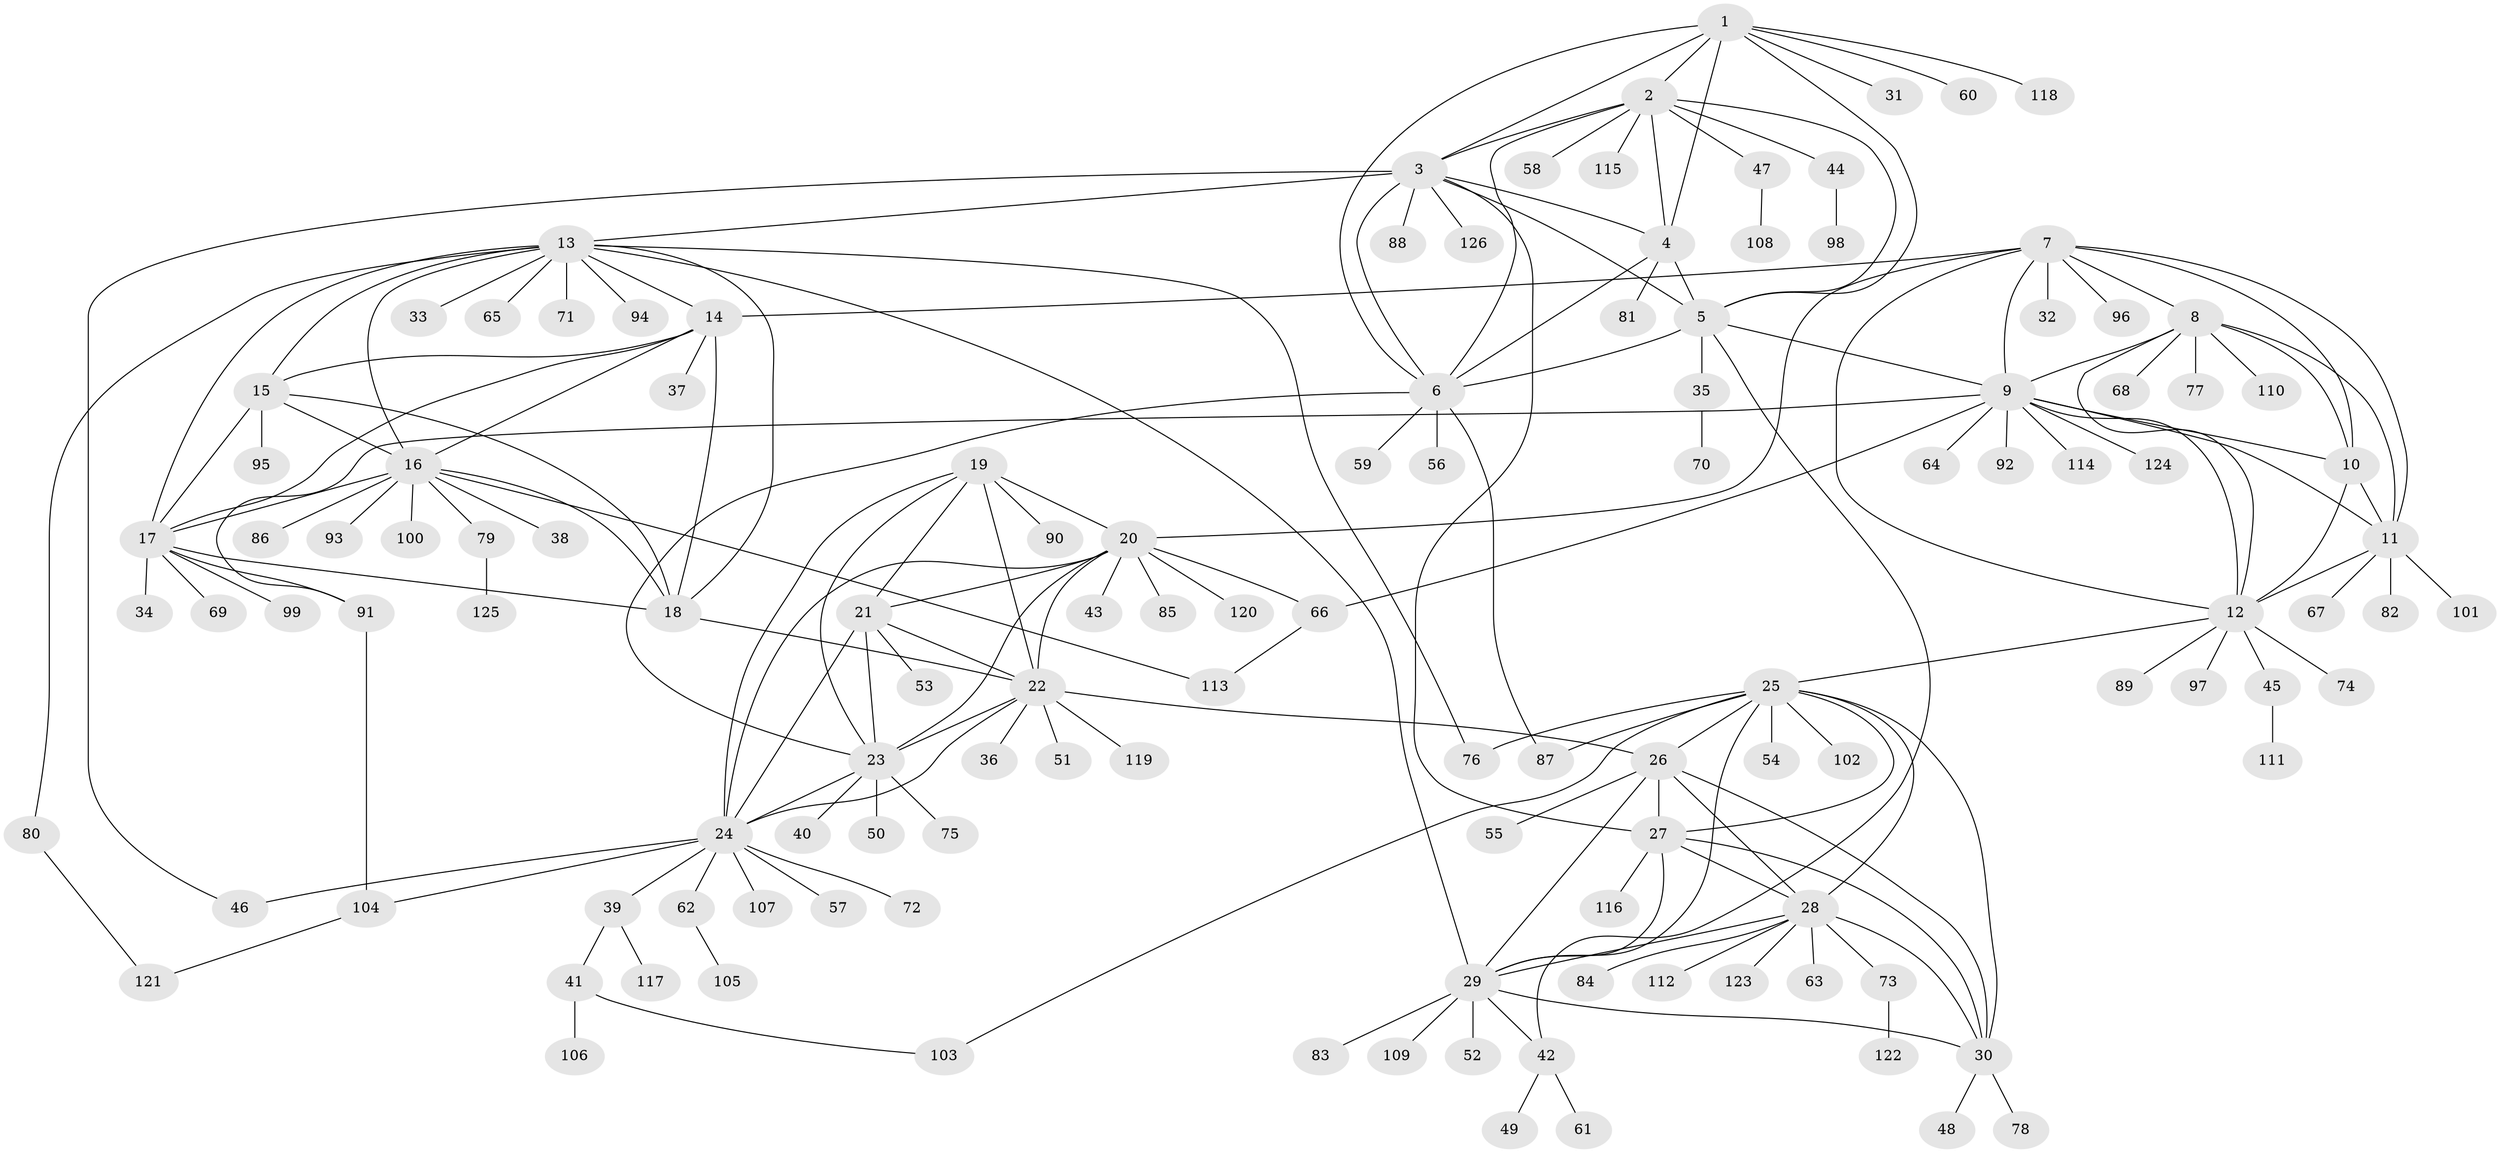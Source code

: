 // coarse degree distribution, {5: 0.015873015873015872, 4: 0.031746031746031744, 7: 0.015873015873015872, 3: 0.031746031746031744, 1: 0.8571428571428571, 11: 0.015873015873015872, 22: 0.015873015873015872, 17: 0.015873015873015872}
// Generated by graph-tools (version 1.1) at 2025/57/03/04/25 21:57:36]
// undirected, 126 vertices, 191 edges
graph export_dot {
graph [start="1"]
  node [color=gray90,style=filled];
  1;
  2;
  3;
  4;
  5;
  6;
  7;
  8;
  9;
  10;
  11;
  12;
  13;
  14;
  15;
  16;
  17;
  18;
  19;
  20;
  21;
  22;
  23;
  24;
  25;
  26;
  27;
  28;
  29;
  30;
  31;
  32;
  33;
  34;
  35;
  36;
  37;
  38;
  39;
  40;
  41;
  42;
  43;
  44;
  45;
  46;
  47;
  48;
  49;
  50;
  51;
  52;
  53;
  54;
  55;
  56;
  57;
  58;
  59;
  60;
  61;
  62;
  63;
  64;
  65;
  66;
  67;
  68;
  69;
  70;
  71;
  72;
  73;
  74;
  75;
  76;
  77;
  78;
  79;
  80;
  81;
  82;
  83;
  84;
  85;
  86;
  87;
  88;
  89;
  90;
  91;
  92;
  93;
  94;
  95;
  96;
  97;
  98;
  99;
  100;
  101;
  102;
  103;
  104;
  105;
  106;
  107;
  108;
  109;
  110;
  111;
  112;
  113;
  114;
  115;
  116;
  117;
  118;
  119;
  120;
  121;
  122;
  123;
  124;
  125;
  126;
  1 -- 2;
  1 -- 3;
  1 -- 4;
  1 -- 5;
  1 -- 6;
  1 -- 31;
  1 -- 60;
  1 -- 118;
  2 -- 3;
  2 -- 4;
  2 -- 5;
  2 -- 6;
  2 -- 44;
  2 -- 47;
  2 -- 58;
  2 -- 115;
  3 -- 4;
  3 -- 5;
  3 -- 6;
  3 -- 13;
  3 -- 27;
  3 -- 46;
  3 -- 88;
  3 -- 126;
  4 -- 5;
  4 -- 6;
  4 -- 81;
  5 -- 6;
  5 -- 9;
  5 -- 35;
  5 -- 42;
  6 -- 23;
  6 -- 56;
  6 -- 59;
  6 -- 87;
  7 -- 8;
  7 -- 9;
  7 -- 10;
  7 -- 11;
  7 -- 12;
  7 -- 14;
  7 -- 20;
  7 -- 32;
  7 -- 96;
  8 -- 9;
  8 -- 10;
  8 -- 11;
  8 -- 12;
  8 -- 68;
  8 -- 77;
  8 -- 110;
  9 -- 10;
  9 -- 11;
  9 -- 12;
  9 -- 64;
  9 -- 66;
  9 -- 91;
  9 -- 92;
  9 -- 114;
  9 -- 124;
  10 -- 11;
  10 -- 12;
  11 -- 12;
  11 -- 67;
  11 -- 82;
  11 -- 101;
  12 -- 25;
  12 -- 45;
  12 -- 74;
  12 -- 89;
  12 -- 97;
  13 -- 14;
  13 -- 15;
  13 -- 16;
  13 -- 17;
  13 -- 18;
  13 -- 29;
  13 -- 33;
  13 -- 65;
  13 -- 71;
  13 -- 76;
  13 -- 80;
  13 -- 94;
  14 -- 15;
  14 -- 16;
  14 -- 17;
  14 -- 18;
  14 -- 37;
  15 -- 16;
  15 -- 17;
  15 -- 18;
  15 -- 95;
  16 -- 17;
  16 -- 18;
  16 -- 38;
  16 -- 79;
  16 -- 86;
  16 -- 93;
  16 -- 100;
  16 -- 113;
  17 -- 18;
  17 -- 34;
  17 -- 69;
  17 -- 91;
  17 -- 99;
  18 -- 22;
  19 -- 20;
  19 -- 21;
  19 -- 22;
  19 -- 23;
  19 -- 24;
  19 -- 90;
  20 -- 21;
  20 -- 22;
  20 -- 23;
  20 -- 24;
  20 -- 43;
  20 -- 66;
  20 -- 85;
  20 -- 120;
  21 -- 22;
  21 -- 23;
  21 -- 24;
  21 -- 53;
  22 -- 23;
  22 -- 24;
  22 -- 26;
  22 -- 36;
  22 -- 51;
  22 -- 119;
  23 -- 24;
  23 -- 40;
  23 -- 50;
  23 -- 75;
  24 -- 39;
  24 -- 46;
  24 -- 57;
  24 -- 62;
  24 -- 72;
  24 -- 104;
  24 -- 107;
  25 -- 26;
  25 -- 27;
  25 -- 28;
  25 -- 29;
  25 -- 30;
  25 -- 54;
  25 -- 76;
  25 -- 87;
  25 -- 102;
  25 -- 103;
  26 -- 27;
  26 -- 28;
  26 -- 29;
  26 -- 30;
  26 -- 55;
  27 -- 28;
  27 -- 29;
  27 -- 30;
  27 -- 116;
  28 -- 29;
  28 -- 30;
  28 -- 63;
  28 -- 73;
  28 -- 84;
  28 -- 112;
  28 -- 123;
  29 -- 30;
  29 -- 42;
  29 -- 52;
  29 -- 83;
  29 -- 109;
  30 -- 48;
  30 -- 78;
  35 -- 70;
  39 -- 41;
  39 -- 117;
  41 -- 103;
  41 -- 106;
  42 -- 49;
  42 -- 61;
  44 -- 98;
  45 -- 111;
  47 -- 108;
  62 -- 105;
  66 -- 113;
  73 -- 122;
  79 -- 125;
  80 -- 121;
  91 -- 104;
  104 -- 121;
}
